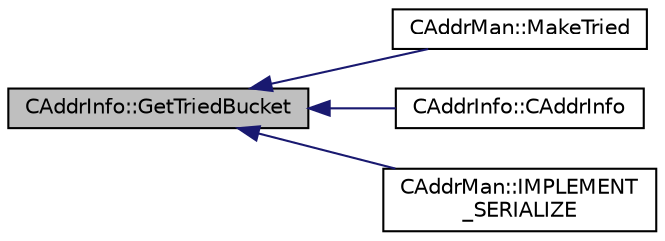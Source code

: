 digraph "CAddrInfo::GetTriedBucket"
{
  edge [fontname="Helvetica",fontsize="10",labelfontname="Helvetica",labelfontsize="10"];
  node [fontname="Helvetica",fontsize="10",shape=record];
  rankdir="LR";
  Node44 [label="CAddrInfo::GetTriedBucket",height=0.2,width=0.4,color="black", fillcolor="grey75", style="filled", fontcolor="black"];
  Node44 -> Node45 [dir="back",color="midnightblue",fontsize="10",style="solid",fontname="Helvetica"];
  Node45 [label="CAddrMan::MakeTried",height=0.2,width=0.4,color="black", fillcolor="white", style="filled",URL="$d1/dc7/class_c_addr_man.html#a0fd16da2a89fb973e8e0e1bb6183264a"];
  Node44 -> Node46 [dir="back",color="midnightblue",fontsize="10",style="solid",fontname="Helvetica"];
  Node46 [label="CAddrInfo::CAddrInfo",height=0.2,width=0.4,color="black", fillcolor="white", style="filled",URL="$dd/d92/class_c_addr_info.html#ae14c3a91bb669e5580be1d3767264187"];
  Node44 -> Node47 [dir="back",color="midnightblue",fontsize="10",style="solid",fontname="Helvetica"];
  Node47 [label="CAddrMan::IMPLEMENT\l_SERIALIZE",height=0.2,width=0.4,color="black", fillcolor="white", style="filled",URL="$d1/dc7/class_c_addr_man.html#ac9e9b97d2eccdf4d2864e2e21dda1b8d"];
}
